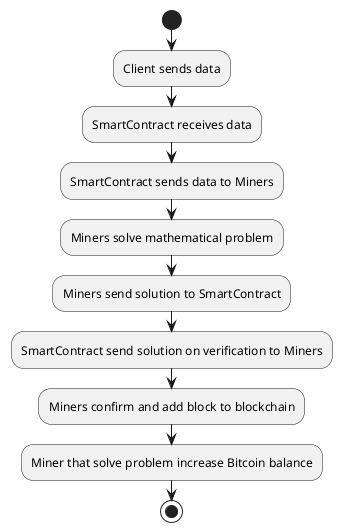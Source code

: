 @startuml activity1

start
:Client sends data;
:SmartContract receives data;
:SmartContract sends data to Miners;
:Miners solve mathematical problem;
:Miners send solution to SmartContract;
:SmartContract send solution on verification to Miners;
:Miners confirm and add block to blockchain;
:Miner that solve problem increase Bitcoin balance;
stop

@enduml
